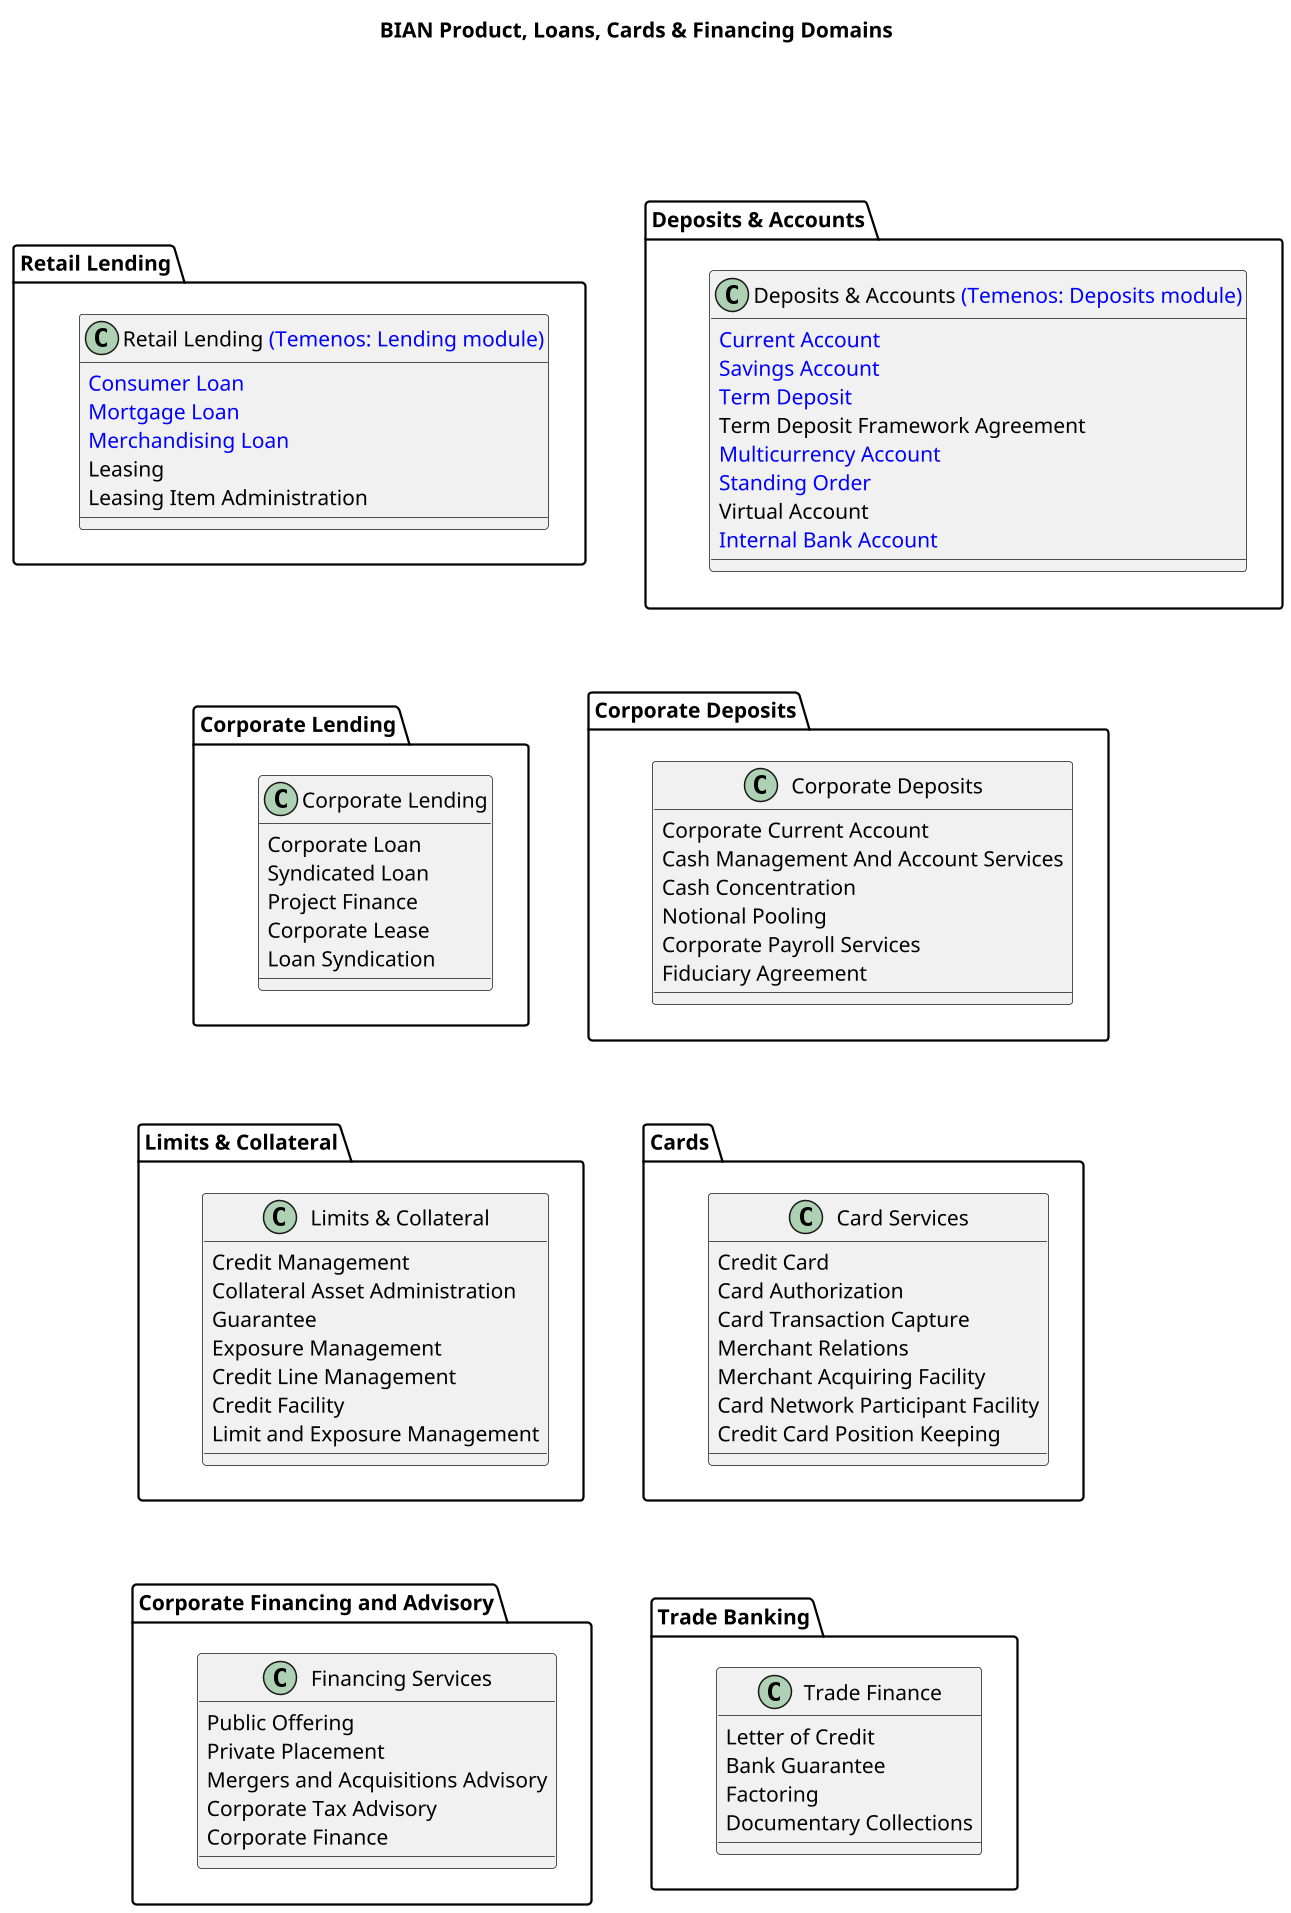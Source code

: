 @startuml BIAN Product, Loans, Cards & Financing

scale 1.5


title BIAN Product, Loans, Cards & Financing Domains


' Row 1 - Deposits & Retail Lending
together {
  package "Deposits & Accounts" as DEP {
    class "Deposits & Accounts <color:#0000FF>(Temenos: Deposits module)</color>" as DEP_SVC {
      <color:#0000FF>Current Account</color>
      <color:#0000FF>Savings Account</color>
      <color:#0000FF>Term Deposit</color>
      Term Deposit Framework Agreement
      <color:#0000FF>Multicurrency Account</color>
      <color:#0000FF>Standing Order</color>
      Virtual Account
      <color:#0000FF>Internal Bank Account</color>
    }
  }

  package "Retail Lending" as RETAIL_LENDING_PKG {
    class "Retail Lending <color:#0000FF>(Temenos: Lending module)</color>" as RETAIL_LENDING {
      <color:#0000FF>Consumer Loan</color>
      <color:#0000FF>Mortgage Loan</color>
      <color:#0000FF>Merchandising Loan</color>
      Leasing
      Leasing Item Administration
    }
  }
}

' Row 2 - Corporate Services
together {
  package "Corporate Deposits" as CORP_BANKING_PKG {
    class "Corporate Deposits" as CORP {
      Corporate Current Account
      Cash Management And Account Services
      Cash Concentration
      Notional Pooling
      Corporate Payroll Services
      Fiduciary Agreement
    }
  }

  package "Corporate Lending" as CORP_LENDING_PKG {
    class "Corporate Lending" as CORP_LENDING {
      Corporate Loan
      Syndicated Loan
      Project Finance
      Corporate Lease
      Loan Syndication
    }
  }
}

' Row 3 - Risk & Cards
together {
  package "Limits & Collateral" as LIMITS_COLLATERAL_PKG {
    class "Limits & Collateral" as LIMITS_COLLATERAL {
      Credit Management
      Collateral Asset Administration
      Guarantee
      Exposure Management
      Credit Line Management
      Credit Facility
      Limit and Exposure Management
    }
  }

  package "Cards" as CARDS {
    class "Card Services" as CARD_SVC {
      Credit Card
      Card Authorization
      Card Transaction Capture
      Merchant Relations
      Merchant Acquiring Facility
      Card Network Participant Facility
      Credit Card Position Keeping
    }
  }
}

' Row 4 - Financing & Trade
together {
  package "Corporate Financing and Advisory" as CORP_FIN {
    class "Financing Services" as FIN_SVC {
      Public Offering
      Private Placement
      Mergers and Acquisitions Advisory
      Corporate Tax Advisory
      Corporate Finance
    }
  }

  package "Trade Banking" as TRADE {
    class "Trade Finance" as TRADE_FIN {
      Letter of Credit
      Bank Guarantee
      Factoring
      Documentary Collections
    }
  }
}

' Layout positioning for 2x4 grid
' Row 1 connections
DEP -[hidden]right- RETAIL_LENDING_PKG

' Row 2 connections
CORP_BANKING_PKG -[hidden]right- CORP_LENDING_PKG

' Row 3 connections
LIMITS_COLLATERAL_PKG -[hidden]right- CARDS

' Row 4 connections
CORP_FIN -[hidden]right- TRADE

' Vertical connections between rows
DEP -[hidden]down- CORP_BANKING_PKG
RETAIL_LENDING_PKG -[hidden]down- CORP_LENDING_PKG
CORP_LENDING_PKG -[hidden]down- LIMITS_COLLATERAL_PKG
CORP_BANKING_PKG -[hidden]down- CARDS
LIMITS_COLLATERAL_PKG -[hidden]down- CORP_FIN
CARDS -[hidden]down- TRADE

@enduml